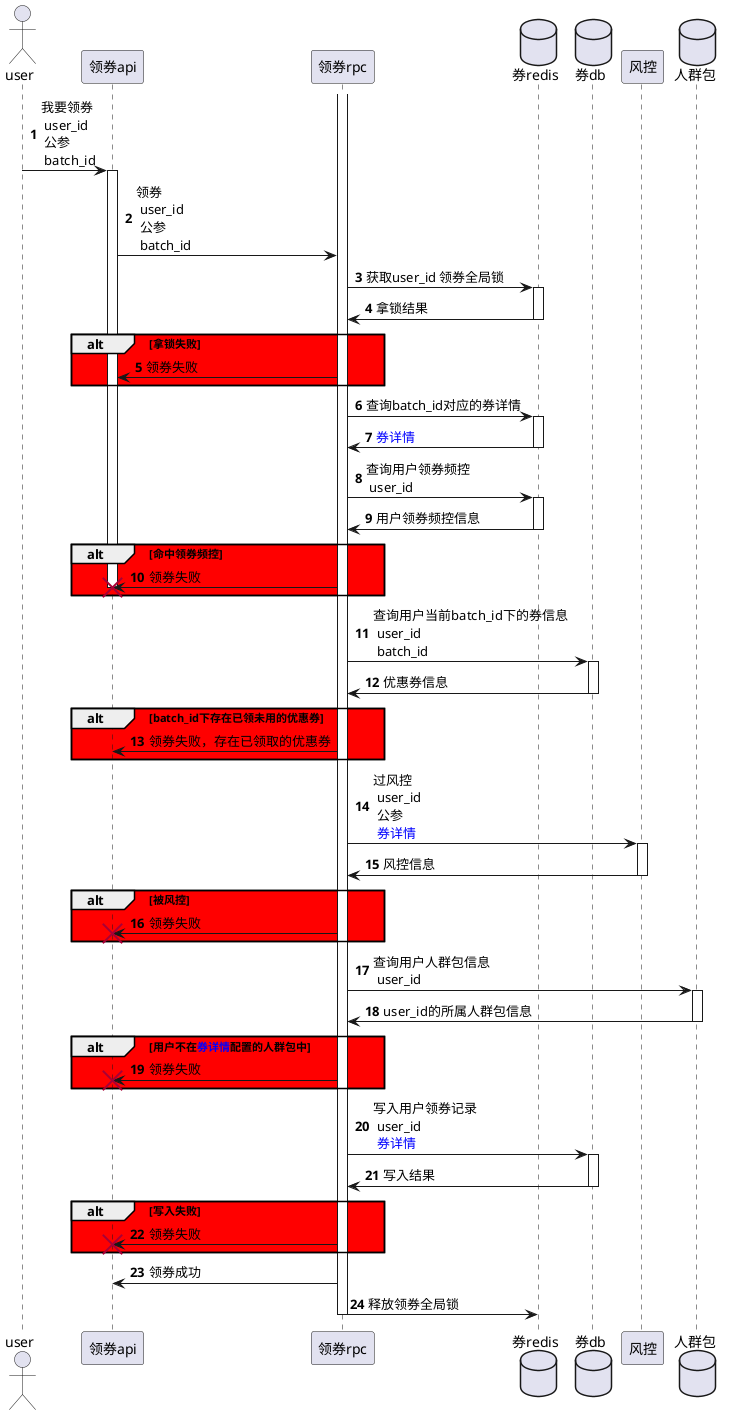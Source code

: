 @startuml
'https://plantuml.com/sequence-diagram
autonumber
actor user
participant 领券api as coupon_take_api
participant 领券rpc as coupon_take_rpc
database 券redis as coupon_redis
database 券db as coupon_mysql
participant 风控 as risk_control
database 人群包 as people_package_redis

user -> coupon_take_api: 我要领券\n user_id \n 公参 \n batch_id

activate coupon_take_api
    coupon_take_api -> coupon_take_rpc: 领券\n user_id \n 公参 \n batch_id
    coupon_take_rpc -> coupon_redis: 获取user_id 领券全局锁
    activate coupon_redis
        coupon_redis -> coupon_take_rpc: 拿锁结果
    deactivate coupon_redis
    alt #red 拿锁失败
        coupon_take_rpc -> coupon_take_api: 领券失败
    end

    activate coupon_take_rpc
        coupon_take_rpc -> coupon_redis: 查询batch_id对应的券详情
        activate coupon_redis
            coupon_redis -> coupon_take_rpc: <font color=blue>券详情</font>
        deactivate coupon_redis

        coupon_take_rpc -> coupon_redis: 查询用户领券频控\n user_id
        activate coupon_redis
            coupon_redis -> coupon_take_rpc: 用户领券频控信息
        deactivate coupon_redis
        alt #red 命中领券频控
            coupon_take_rpc -> coupon_take_api !!: 领券失败
        end

        coupon_take_rpc -> coupon_mysql: 查询用户当前batch_id下的券信息 \n user_id \n batch_id
        activate coupon_mysql
            coupon_mysql -> coupon_take_rpc: 优惠券信息
        deactivate coupon_mysql
        alt #red batch_id下存在已领未用的优惠券
            coupon_take_rpc -> coupon_take_api: 领券失败，存在已领取的优惠券
        end

        coupon_take_rpc -> risk_control: 过风控\n user_id \n 公参 \n <font color=blue>券详情</font>
        activate risk_control
            risk_control -> coupon_take_rpc: 风控信息
        deactivate risk_control
        alt #red 被风控
            coupon_take_rpc -> coupon_take_api !!:  领券失败
        end

        coupon_take_rpc -> people_package_redis: 查询用户人群包信息 \n user_id
        activate people_package_redis
            people_package_redis -> coupon_take_rpc: user_id的所属人群包信息
        deactivate people_package_redis
        alt #red 用户不在<font color=blue>券详情</font>配置的人群包中
            coupon_take_rpc -> coupon_take_api !!: 领券失败
        end

        coupon_take_rpc -> coupon_mysql: 写入用户领券记录 \n user_id \n <font color=blue>券详情</font>
        activate coupon_mysql
            coupon_mysql -> coupon_take_rpc: 写入结果
        deactivate coupon_mysql

        alt #red 写入失败
            coupon_take_rpc -> coupon_take_api !!: 领券失败
        end
        coupon_take_rpc -> coupon_take_api: 领券成功
        coupon_take_rpc -> coupon_redis: 释放领券全局锁
    deactivate coupon_take_rpc

deactivate coupon_take_api
@enduml